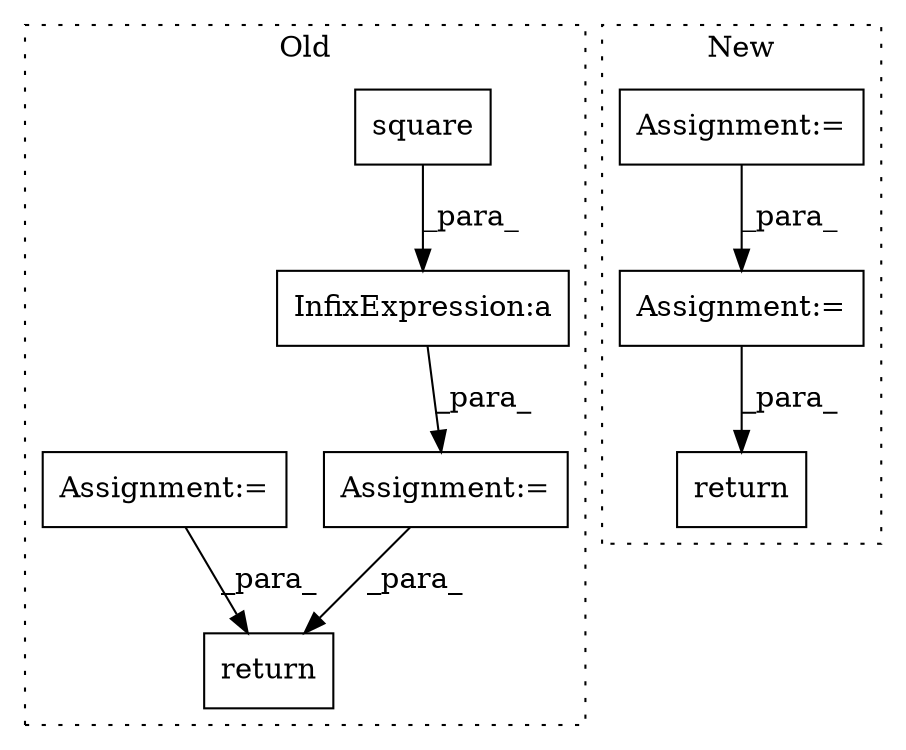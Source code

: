 digraph G {
subgraph cluster0 {
1 [label="square" a="32" s="4112,4125" l="7,1" shape="box"];
5 [label="InfixExpression:a" a="27" s="4129" l="3" shape="box"];
6 [label="return" a="41" s="4149" l="7" shape="box"];
7 [label="Assignment:=" a="7" s="4077" l="1" shape="box"];
8 [label="Assignment:=" a="7" s="3992" l="1" shape="box"];
label = "Old";
style="dotted";
}
subgraph cluster1 {
2 [label="return" a="41" s="1675" l="7" shape="box"];
3 [label="Assignment:=" a="7" s="1589" l="1" shape="box"];
4 [label="Assignment:=" a="7" s="1559" l="1" shape="box"];
label = "New";
style="dotted";
}
1 -> 5 [label="_para_"];
3 -> 2 [label="_para_"];
4 -> 3 [label="_para_"];
5 -> 7 [label="_para_"];
7 -> 6 [label="_para_"];
8 -> 6 [label="_para_"];
}